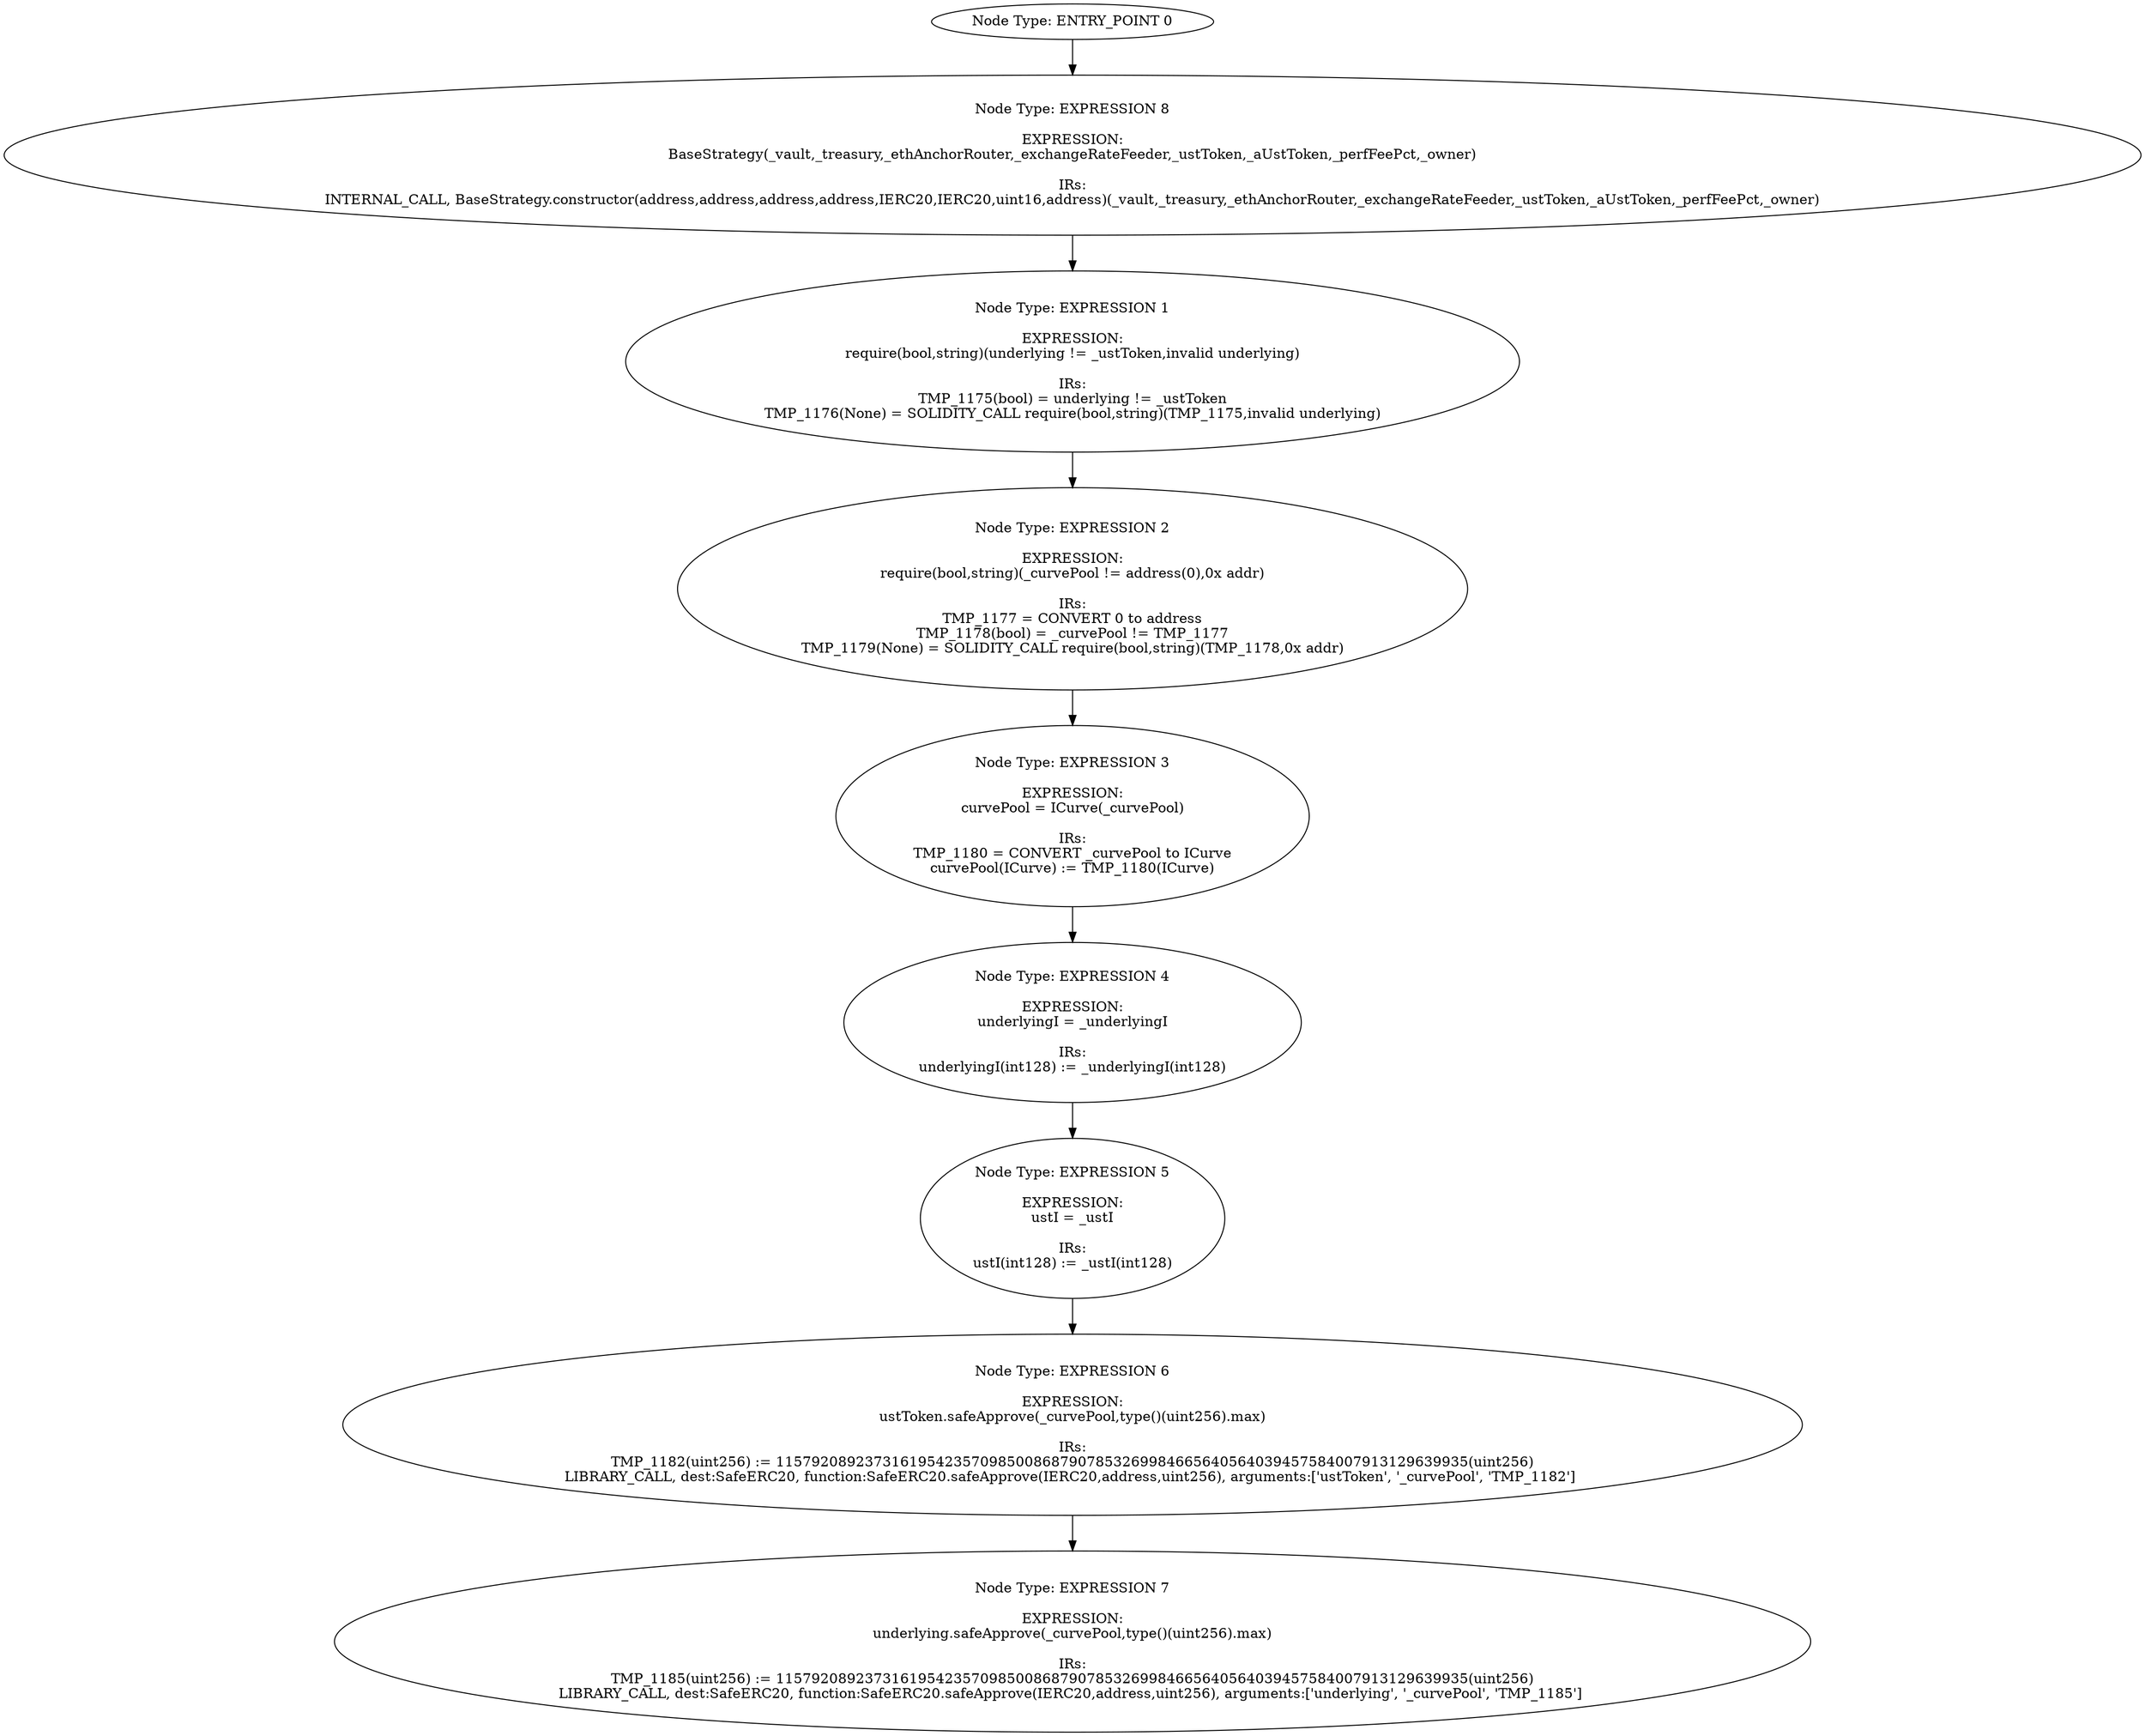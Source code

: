 digraph{
0[label="Node Type: ENTRY_POINT 0
"];
0->8;
1[label="Node Type: EXPRESSION 1

EXPRESSION:
require(bool,string)(underlying != _ustToken,invalid underlying)

IRs:
TMP_1175(bool) = underlying != _ustToken
TMP_1176(None) = SOLIDITY_CALL require(bool,string)(TMP_1175,invalid underlying)"];
1->2;
2[label="Node Type: EXPRESSION 2

EXPRESSION:
require(bool,string)(_curvePool != address(0),0x addr)

IRs:
TMP_1177 = CONVERT 0 to address
TMP_1178(bool) = _curvePool != TMP_1177
TMP_1179(None) = SOLIDITY_CALL require(bool,string)(TMP_1178,0x addr)"];
2->3;
3[label="Node Type: EXPRESSION 3

EXPRESSION:
curvePool = ICurve(_curvePool)

IRs:
TMP_1180 = CONVERT _curvePool to ICurve
curvePool(ICurve) := TMP_1180(ICurve)"];
3->4;
4[label="Node Type: EXPRESSION 4

EXPRESSION:
underlyingI = _underlyingI

IRs:
underlyingI(int128) := _underlyingI(int128)"];
4->5;
5[label="Node Type: EXPRESSION 5

EXPRESSION:
ustI = _ustI

IRs:
ustI(int128) := _ustI(int128)"];
5->6;
6[label="Node Type: EXPRESSION 6

EXPRESSION:
ustToken.safeApprove(_curvePool,type()(uint256).max)

IRs:
TMP_1182(uint256) := 115792089237316195423570985008687907853269984665640564039457584007913129639935(uint256)
LIBRARY_CALL, dest:SafeERC20, function:SafeERC20.safeApprove(IERC20,address,uint256), arguments:['ustToken', '_curvePool', 'TMP_1182'] "];
6->7;
7[label="Node Type: EXPRESSION 7

EXPRESSION:
underlying.safeApprove(_curvePool,type()(uint256).max)

IRs:
TMP_1185(uint256) := 115792089237316195423570985008687907853269984665640564039457584007913129639935(uint256)
LIBRARY_CALL, dest:SafeERC20, function:SafeERC20.safeApprove(IERC20,address,uint256), arguments:['underlying', '_curvePool', 'TMP_1185'] "];
8[label="Node Type: EXPRESSION 8

EXPRESSION:
BaseStrategy(_vault,_treasury,_ethAnchorRouter,_exchangeRateFeeder,_ustToken,_aUstToken,_perfFeePct,_owner)

IRs:
INTERNAL_CALL, BaseStrategy.constructor(address,address,address,address,IERC20,IERC20,uint16,address)(_vault,_treasury,_ethAnchorRouter,_exchangeRateFeeder,_ustToken,_aUstToken,_perfFeePct,_owner)"];
8->1;
}
